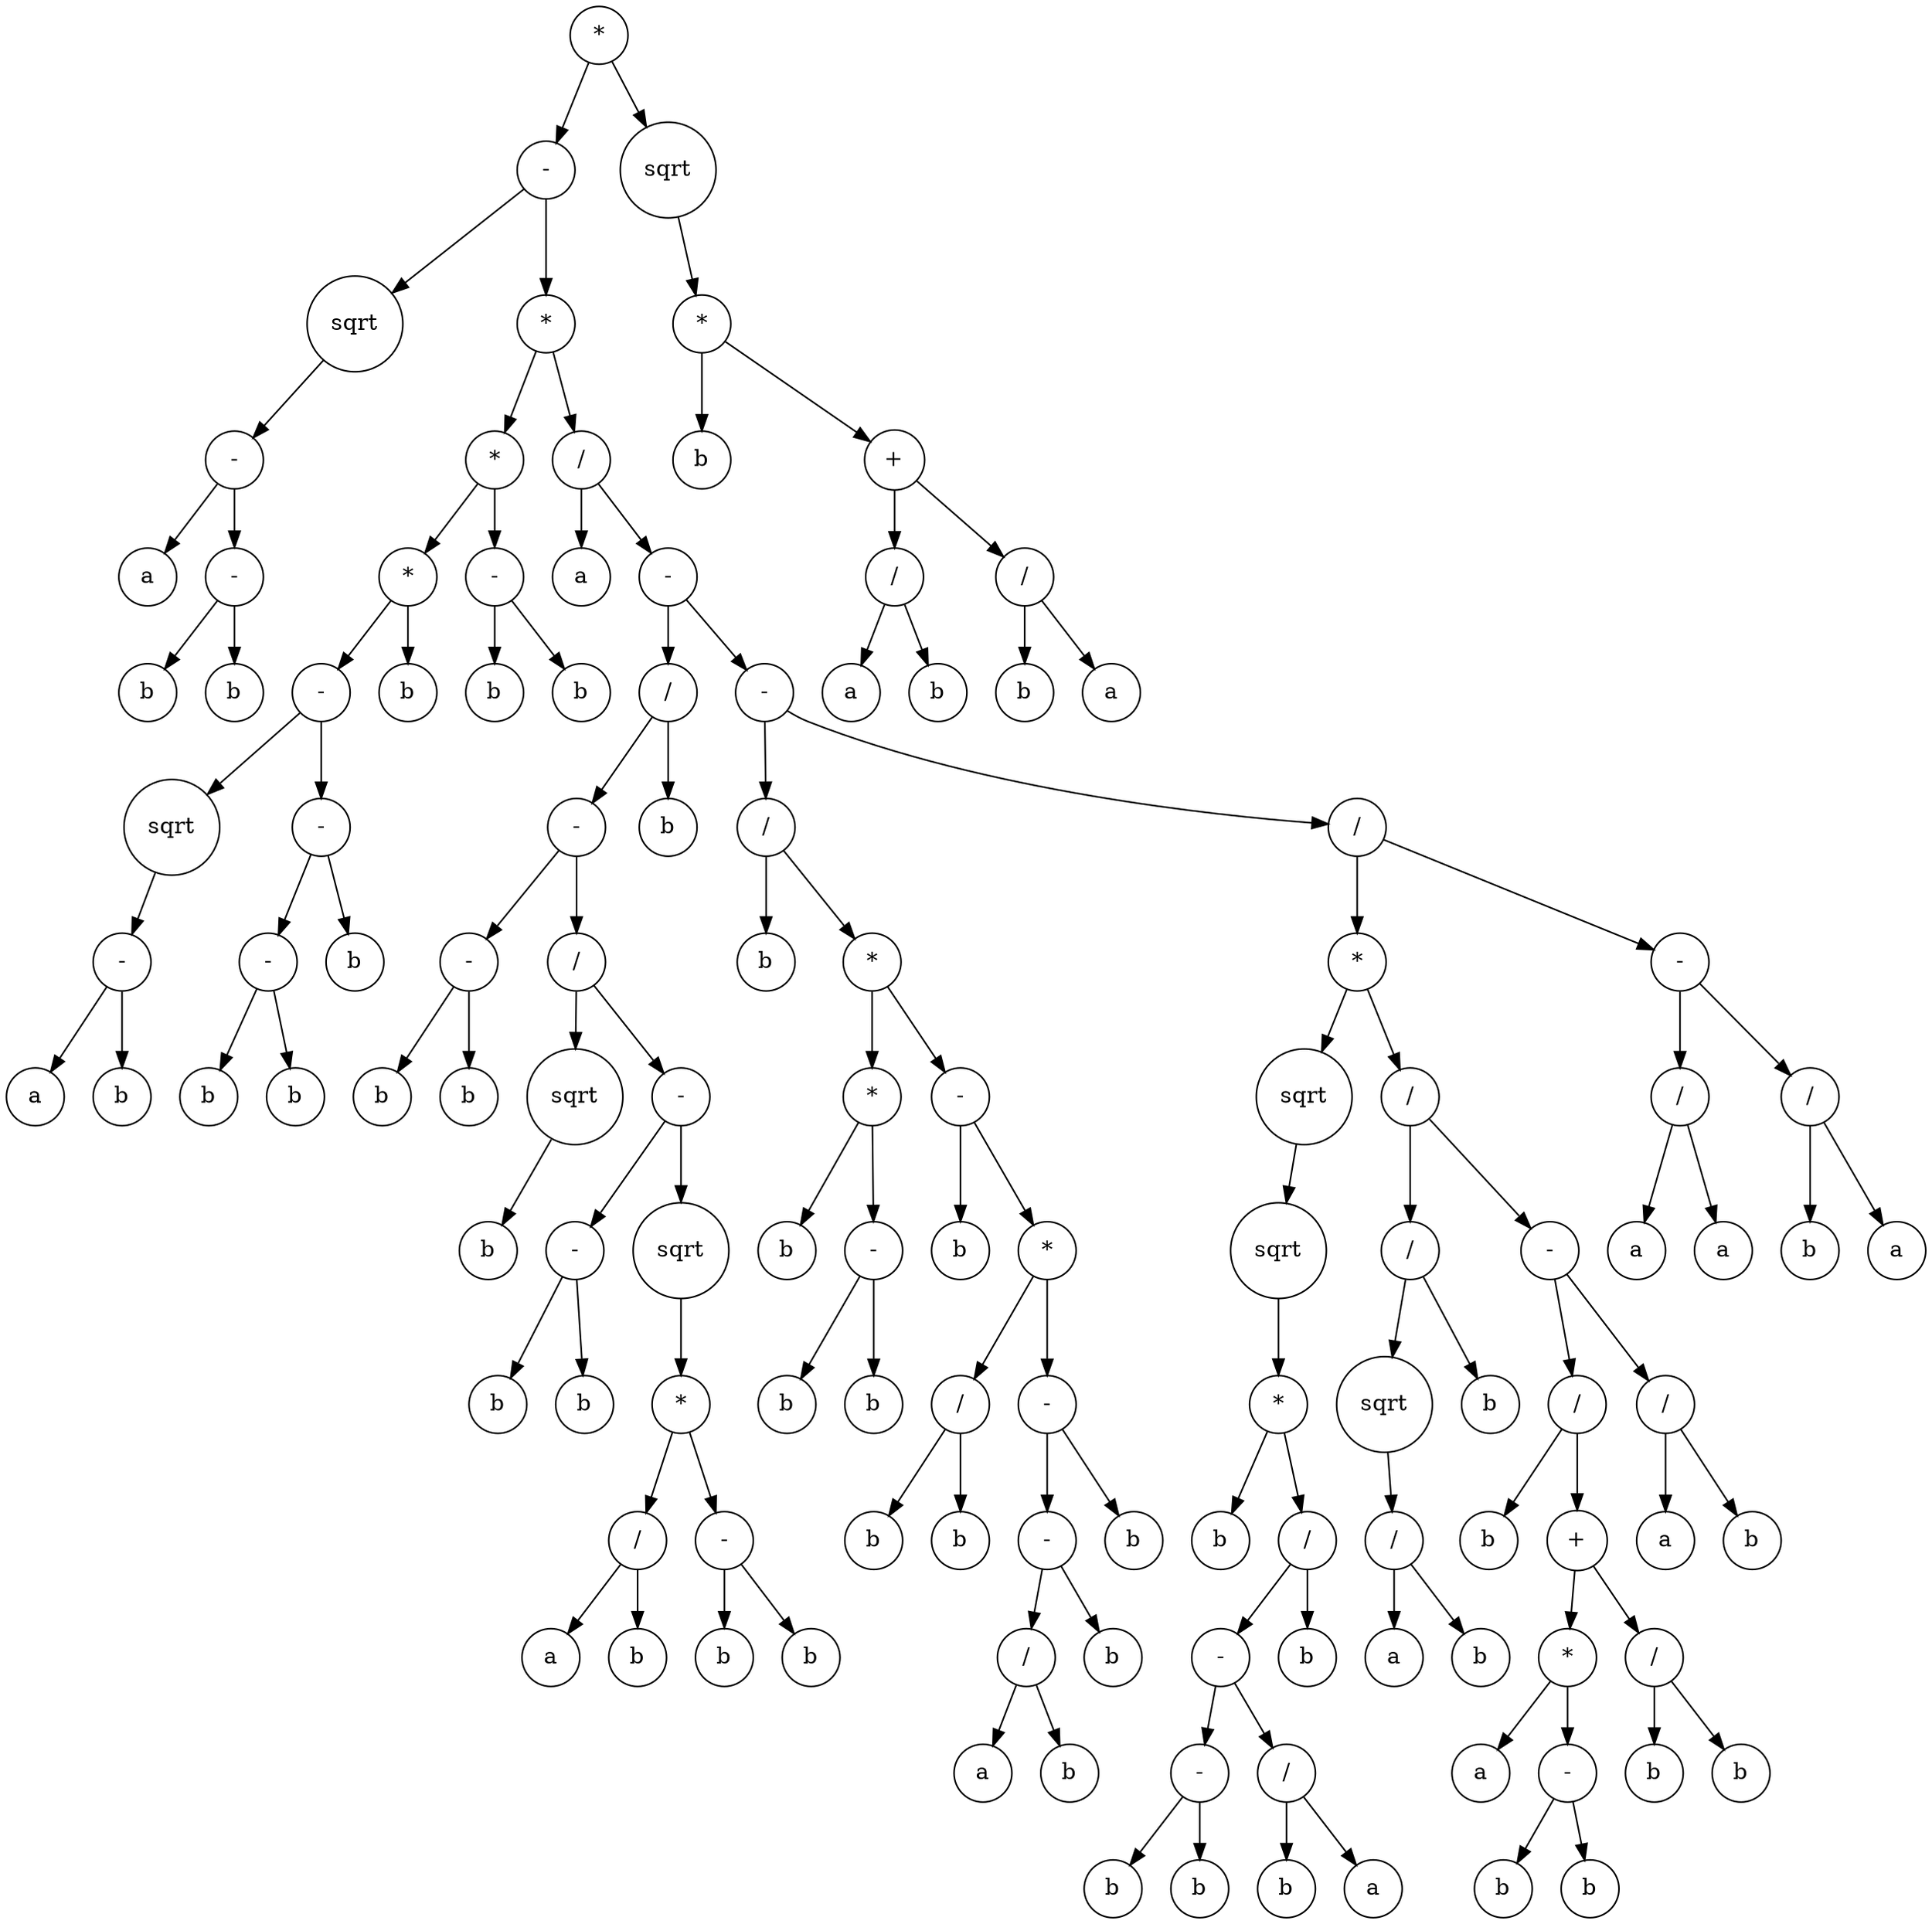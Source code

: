 digraph g {
graph [ordering=out];
node [shape=circle];
n[label = "*"];
n0[label = "-"];
n00[label = "sqrt"];
n000[label = "-"];
n0000[label = "a"];
n000 -> n0000;
n0001[label = "-"];
n00010[label = "b"];
n0001 -> n00010;
n00011[label = "b"];
n0001 -> n00011;
n000 -> n0001;
n00 -> n000;
n0 -> n00;
n01[label = "*"];
n010[label = "*"];
n0100[label = "*"];
n01000[label = "-"];
n010000[label = "sqrt"];
n0100000[label = "-"];
n01000000[label = "a"];
n0100000 -> n01000000;
n01000001[label = "b"];
n0100000 -> n01000001;
n010000 -> n0100000;
n01000 -> n010000;
n010001[label = "-"];
n0100010[label = "-"];
n01000100[label = "b"];
n0100010 -> n01000100;
n01000101[label = "b"];
n0100010 -> n01000101;
n010001 -> n0100010;
n0100011[label = "b"];
n010001 -> n0100011;
n01000 -> n010001;
n0100 -> n01000;
n01001[label = "b"];
n0100 -> n01001;
n010 -> n0100;
n0101[label = "-"];
n01010[label = "b"];
n0101 -> n01010;
n01011[label = "b"];
n0101 -> n01011;
n010 -> n0101;
n01 -> n010;
n011[label = "/"];
n0110[label = "a"];
n011 -> n0110;
n0111[label = "-"];
n01110[label = "/"];
n011100[label = "-"];
n0111000[label = "-"];
n01110000[label = "b"];
n0111000 -> n01110000;
n01110001[label = "b"];
n0111000 -> n01110001;
n011100 -> n0111000;
n0111001[label = "/"];
n01110010[label = "sqrt"];
n011100100[label = "b"];
n01110010 -> n011100100;
n0111001 -> n01110010;
n01110011[label = "-"];
n011100110[label = "-"];
n0111001100[label = "b"];
n011100110 -> n0111001100;
n0111001101[label = "b"];
n011100110 -> n0111001101;
n01110011 -> n011100110;
n011100111[label = "sqrt"];
n0111001110[label = "*"];
n01110011100[label = "/"];
n011100111000[label = "a"];
n01110011100 -> n011100111000;
n011100111001[label = "b"];
n01110011100 -> n011100111001;
n0111001110 -> n01110011100;
n01110011101[label = "-"];
n011100111010[label = "b"];
n01110011101 -> n011100111010;
n011100111011[label = "b"];
n01110011101 -> n011100111011;
n0111001110 -> n01110011101;
n011100111 -> n0111001110;
n01110011 -> n011100111;
n0111001 -> n01110011;
n011100 -> n0111001;
n01110 -> n011100;
n011101[label = "b"];
n01110 -> n011101;
n0111 -> n01110;
n01111[label = "-"];
n011110[label = "/"];
n0111100[label = "b"];
n011110 -> n0111100;
n0111101[label = "*"];
n01111010[label = "*"];
n011110100[label = "b"];
n01111010 -> n011110100;
n011110101[label = "-"];
n0111101010[label = "b"];
n011110101 -> n0111101010;
n0111101011[label = "b"];
n011110101 -> n0111101011;
n01111010 -> n011110101;
n0111101 -> n01111010;
n01111011[label = "-"];
n011110110[label = "b"];
n01111011 -> n011110110;
n011110111[label = "*"];
n0111101110[label = "/"];
n01111011100[label = "b"];
n0111101110 -> n01111011100;
n01111011101[label = "b"];
n0111101110 -> n01111011101;
n011110111 -> n0111101110;
n0111101111[label = "-"];
n01111011110[label = "-"];
n011110111100[label = "/"];
n0111101111000[label = "a"];
n011110111100 -> n0111101111000;
n0111101111001[label = "b"];
n011110111100 -> n0111101111001;
n01111011110 -> n011110111100;
n011110111101[label = "b"];
n01111011110 -> n011110111101;
n0111101111 -> n01111011110;
n01111011111[label = "b"];
n0111101111 -> n01111011111;
n011110111 -> n0111101111;
n01111011 -> n011110111;
n0111101 -> n01111011;
n011110 -> n0111101;
n01111 -> n011110;
n011111[label = "/"];
n0111110[label = "*"];
n01111100[label = "sqrt"];
n011111000[label = "sqrt"];
n0111110000[label = "*"];
n01111100000[label = "b"];
n0111110000 -> n01111100000;
n01111100001[label = "/"];
n011111000010[label = "-"];
n0111110000100[label = "-"];
n01111100001000[label = "b"];
n0111110000100 -> n01111100001000;
n01111100001001[label = "b"];
n0111110000100 -> n01111100001001;
n011111000010 -> n0111110000100;
n0111110000101[label = "/"];
n01111100001010[label = "b"];
n0111110000101 -> n01111100001010;
n01111100001011[label = "a"];
n0111110000101 -> n01111100001011;
n011111000010 -> n0111110000101;
n01111100001 -> n011111000010;
n011111000011[label = "b"];
n01111100001 -> n011111000011;
n0111110000 -> n01111100001;
n011111000 -> n0111110000;
n01111100 -> n011111000;
n0111110 -> n01111100;
n01111101[label = "/"];
n011111010[label = "/"];
n0111110100[label = "sqrt"];
n01111101000[label = "/"];
n011111010000[label = "a"];
n01111101000 -> n011111010000;
n011111010001[label = "b"];
n01111101000 -> n011111010001;
n0111110100 -> n01111101000;
n011111010 -> n0111110100;
n0111110101[label = "b"];
n011111010 -> n0111110101;
n01111101 -> n011111010;
n011111011[label = "-"];
n0111110110[label = "/"];
n01111101100[label = "b"];
n0111110110 -> n01111101100;
n01111101101[label = "+"];
n011111011010[label = "*"];
n0111110110100[label = "a"];
n011111011010 -> n0111110110100;
n0111110110101[label = "-"];
n01111101101010[label = "b"];
n0111110110101 -> n01111101101010;
n01111101101011[label = "b"];
n0111110110101 -> n01111101101011;
n011111011010 -> n0111110110101;
n01111101101 -> n011111011010;
n011111011011[label = "/"];
n0111110110110[label = "b"];
n011111011011 -> n0111110110110;
n0111110110111[label = "b"];
n011111011011 -> n0111110110111;
n01111101101 -> n011111011011;
n0111110110 -> n01111101101;
n011111011 -> n0111110110;
n0111110111[label = "/"];
n01111101110[label = "a"];
n0111110111 -> n01111101110;
n01111101111[label = "b"];
n0111110111 -> n01111101111;
n011111011 -> n0111110111;
n01111101 -> n011111011;
n0111110 -> n01111101;
n011111 -> n0111110;
n0111111[label = "-"];
n01111110[label = "/"];
n011111100[label = "a"];
n01111110 -> n011111100;
n011111101[label = "a"];
n01111110 -> n011111101;
n0111111 -> n01111110;
n01111111[label = "/"];
n011111110[label = "b"];
n01111111 -> n011111110;
n011111111[label = "a"];
n01111111 -> n011111111;
n0111111 -> n01111111;
n011111 -> n0111111;
n01111 -> n011111;
n0111 -> n01111;
n011 -> n0111;
n01 -> n011;
n0 -> n01;
n -> n0;
n1[label = "sqrt"];
n10[label = "*"];
n100[label = "b"];
n10 -> n100;
n101[label = "+"];
n1010[label = "/"];
n10100[label = "a"];
n1010 -> n10100;
n10101[label = "b"];
n1010 -> n10101;
n101 -> n1010;
n1011[label = "/"];
n10110[label = "b"];
n1011 -> n10110;
n10111[label = "a"];
n1011 -> n10111;
n101 -> n1011;
n10 -> n101;
n1 -> n10;
n -> n1;
}
